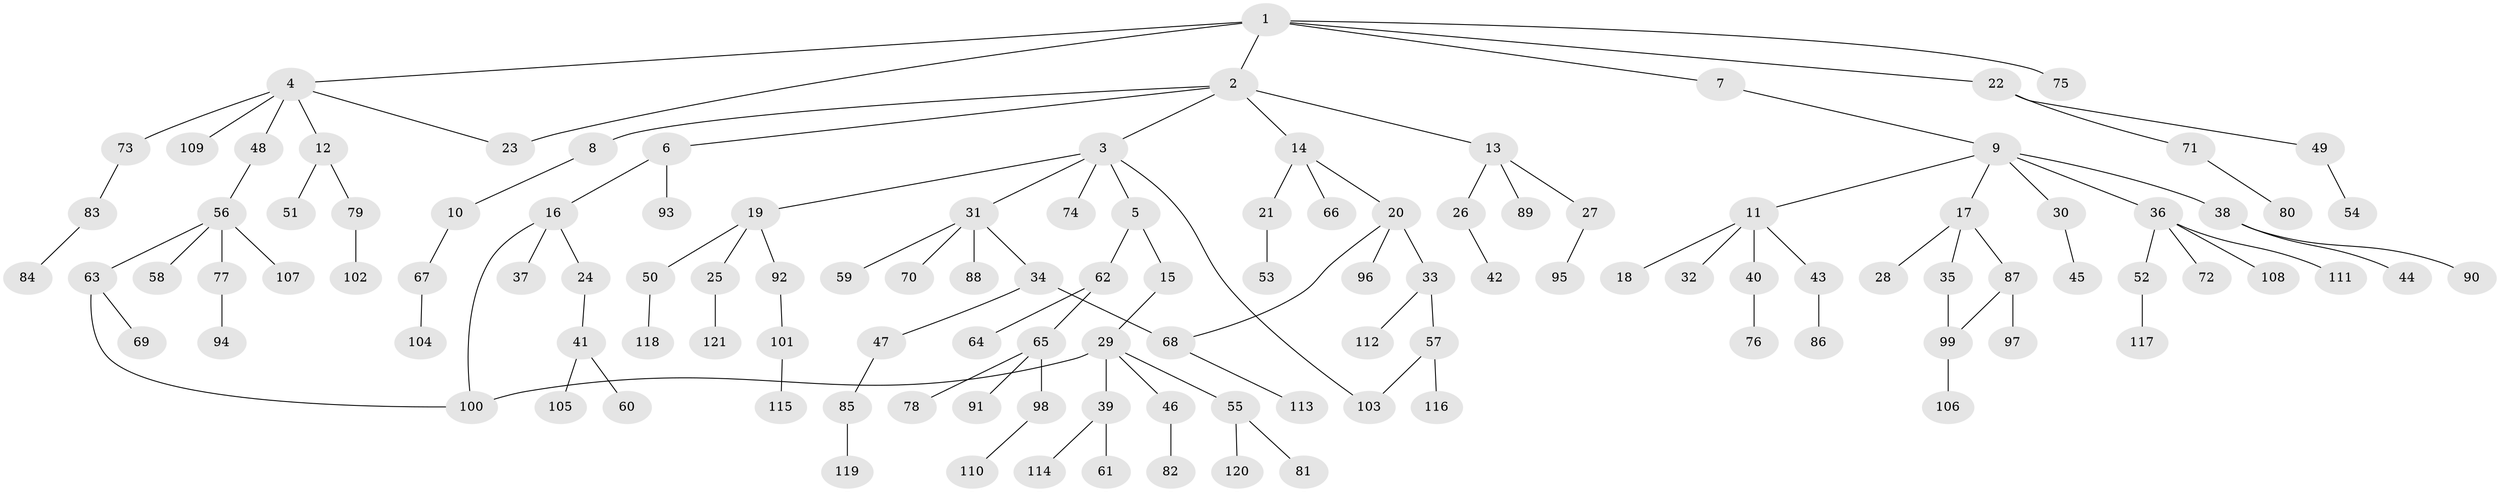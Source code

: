 // Generated by graph-tools (version 1.1) at 2025/13/03/09/25 04:13:16]
// undirected, 121 vertices, 126 edges
graph export_dot {
graph [start="1"]
  node [color=gray90,style=filled];
  1;
  2;
  3;
  4;
  5;
  6;
  7;
  8;
  9;
  10;
  11;
  12;
  13;
  14;
  15;
  16;
  17;
  18;
  19;
  20;
  21;
  22;
  23;
  24;
  25;
  26;
  27;
  28;
  29;
  30;
  31;
  32;
  33;
  34;
  35;
  36;
  37;
  38;
  39;
  40;
  41;
  42;
  43;
  44;
  45;
  46;
  47;
  48;
  49;
  50;
  51;
  52;
  53;
  54;
  55;
  56;
  57;
  58;
  59;
  60;
  61;
  62;
  63;
  64;
  65;
  66;
  67;
  68;
  69;
  70;
  71;
  72;
  73;
  74;
  75;
  76;
  77;
  78;
  79;
  80;
  81;
  82;
  83;
  84;
  85;
  86;
  87;
  88;
  89;
  90;
  91;
  92;
  93;
  94;
  95;
  96;
  97;
  98;
  99;
  100;
  101;
  102;
  103;
  104;
  105;
  106;
  107;
  108;
  109;
  110;
  111;
  112;
  113;
  114;
  115;
  116;
  117;
  118;
  119;
  120;
  121;
  1 -- 2;
  1 -- 4;
  1 -- 7;
  1 -- 22;
  1 -- 75;
  1 -- 23;
  2 -- 3;
  2 -- 6;
  2 -- 8;
  2 -- 13;
  2 -- 14;
  3 -- 5;
  3 -- 19;
  3 -- 31;
  3 -- 74;
  3 -- 103;
  4 -- 12;
  4 -- 23;
  4 -- 48;
  4 -- 73;
  4 -- 109;
  5 -- 15;
  5 -- 62;
  6 -- 16;
  6 -- 93;
  7 -- 9;
  8 -- 10;
  9 -- 11;
  9 -- 17;
  9 -- 30;
  9 -- 36;
  9 -- 38;
  10 -- 67;
  11 -- 18;
  11 -- 32;
  11 -- 40;
  11 -- 43;
  12 -- 51;
  12 -- 79;
  13 -- 26;
  13 -- 27;
  13 -- 89;
  14 -- 20;
  14 -- 21;
  14 -- 66;
  15 -- 29;
  16 -- 24;
  16 -- 37;
  16 -- 100;
  17 -- 28;
  17 -- 35;
  17 -- 87;
  19 -- 25;
  19 -- 50;
  19 -- 92;
  20 -- 33;
  20 -- 96;
  20 -- 68;
  21 -- 53;
  22 -- 49;
  22 -- 71;
  24 -- 41;
  25 -- 121;
  26 -- 42;
  27 -- 95;
  29 -- 39;
  29 -- 46;
  29 -- 55;
  29 -- 100;
  30 -- 45;
  31 -- 34;
  31 -- 59;
  31 -- 70;
  31 -- 88;
  33 -- 57;
  33 -- 112;
  34 -- 47;
  34 -- 68;
  35 -- 99;
  36 -- 52;
  36 -- 72;
  36 -- 108;
  36 -- 111;
  38 -- 44;
  38 -- 90;
  39 -- 61;
  39 -- 114;
  40 -- 76;
  41 -- 60;
  41 -- 105;
  43 -- 86;
  46 -- 82;
  47 -- 85;
  48 -- 56;
  49 -- 54;
  50 -- 118;
  52 -- 117;
  55 -- 81;
  55 -- 120;
  56 -- 58;
  56 -- 63;
  56 -- 77;
  56 -- 107;
  57 -- 103;
  57 -- 116;
  62 -- 64;
  62 -- 65;
  63 -- 69;
  63 -- 100;
  65 -- 78;
  65 -- 91;
  65 -- 98;
  67 -- 104;
  68 -- 113;
  71 -- 80;
  73 -- 83;
  77 -- 94;
  79 -- 102;
  83 -- 84;
  85 -- 119;
  87 -- 97;
  87 -- 99;
  92 -- 101;
  98 -- 110;
  99 -- 106;
  101 -- 115;
}
